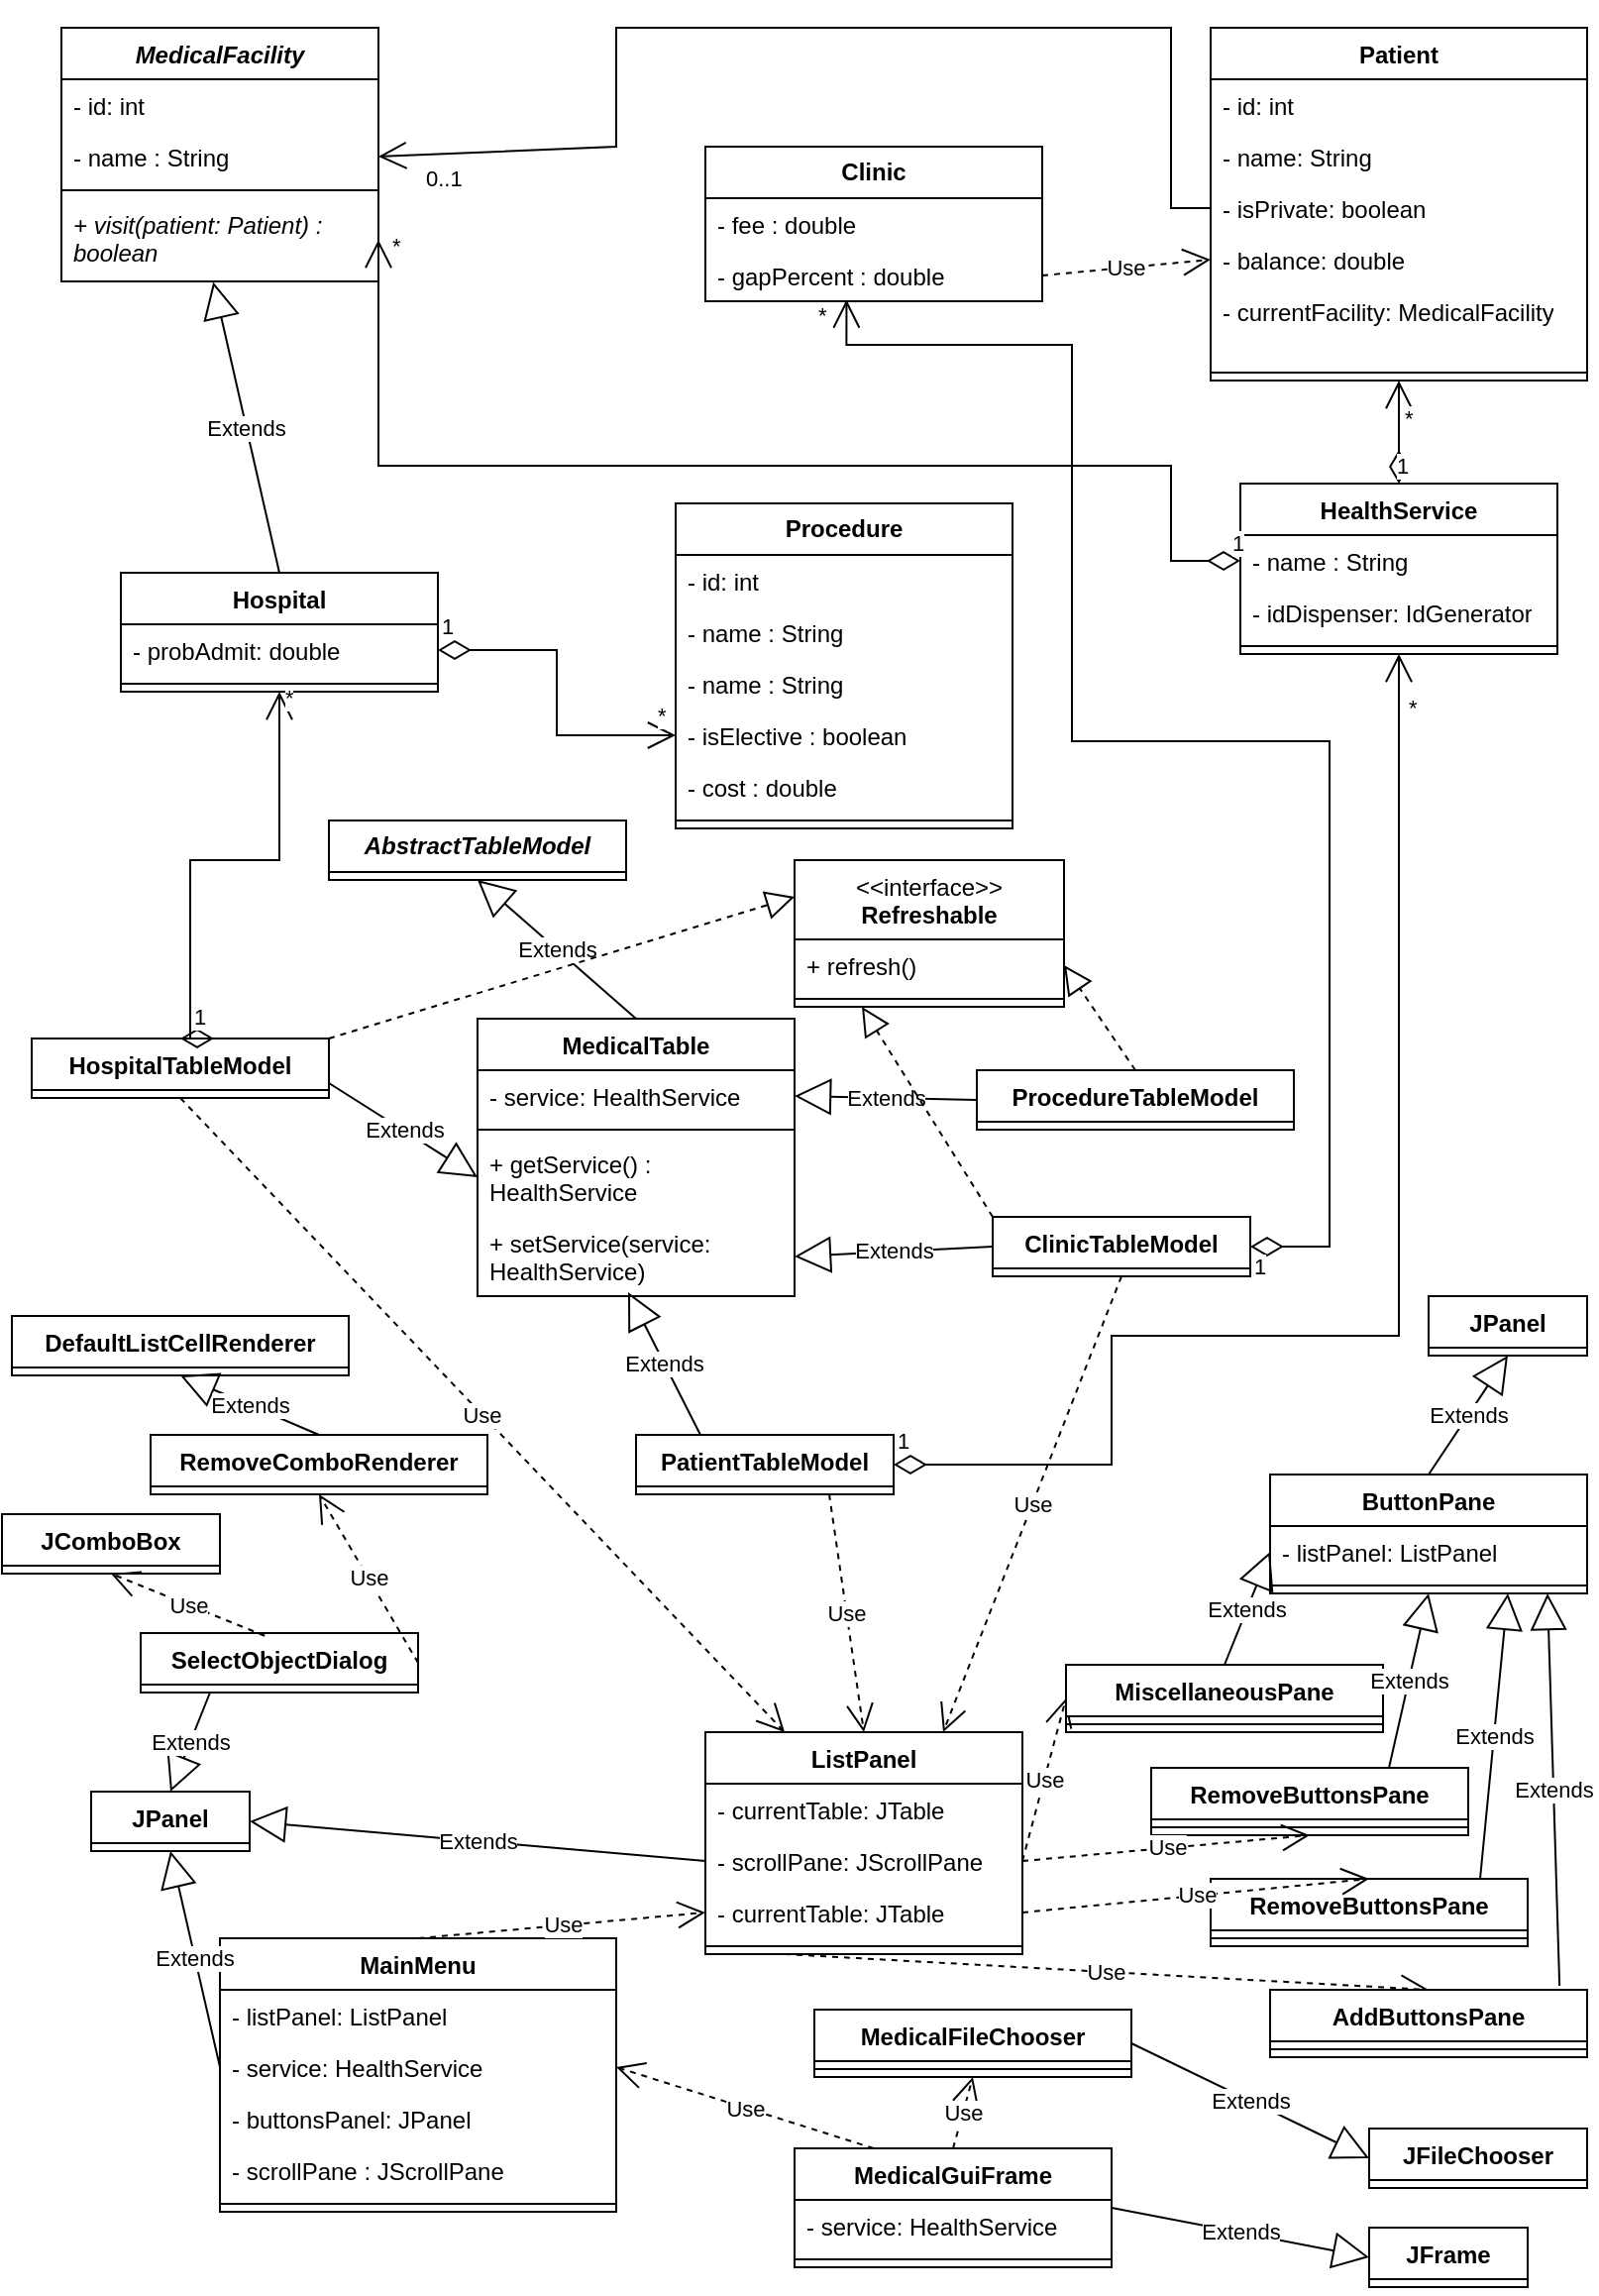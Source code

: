<mxfile version="24.7.17">
  <diagram id="C5RBs43oDa-KdzZeNtuy" name="Page-1">
    <mxGraphModel dx="1194" dy="698" grid="1" gridSize="10" guides="1" tooltips="1" connect="1" arrows="1" fold="1" page="1" pageScale="1" pageWidth="827" pageHeight="1169" math="0" shadow="0">
      <root>
        <mxCell id="WIyWlLk6GJQsqaUBKTNV-0" />
        <mxCell id="WIyWlLk6GJQsqaUBKTNV-1" parent="WIyWlLk6GJQsqaUBKTNV-0" />
        <mxCell id="uJBvSCYll9lpUhuitbbK-11" value="&lt;i&gt;&lt;b&gt;AbstractTableModel&lt;/b&gt;&lt;/i&gt;" style="swimlane;fontStyle=0;childLayout=stackLayout;horizontal=1;startSize=26;fillColor=none;horizontalStack=0;resizeParent=1;resizeParentMax=0;resizeLast=0;collapsible=1;marginBottom=0;whiteSpace=wrap;html=1;" parent="WIyWlLk6GJQsqaUBKTNV-1" vertex="1" collapsed="1">
          <mxGeometry x="175" y="420" width="150" height="30" as="geometry">
            <mxRectangle x="300" y="590" width="140" height="47" as="alternateBounds" />
          </mxGeometry>
        </mxCell>
        <mxCell id="uJBvSCYll9lpUhuitbbK-17" value="Extends" style="endArrow=block;endSize=16;endFill=0;html=1;rounded=0;exitX=1;exitY=0.75;exitDx=0;exitDy=0;entryX=0;entryY=0.5;entryDx=0;entryDy=0;" parent="WIyWlLk6GJQsqaUBKTNV-1" source="uJBvSCYll9lpUhuitbbK-98" target="smxRwG_7MUH6XR9ZZ808-3" edge="1">
          <mxGeometry width="160" relative="1" as="geometry">
            <mxPoint x="350" y="780" as="sourcePoint" />
            <mxPoint x="400" y="850" as="targetPoint" />
          </mxGeometry>
        </mxCell>
        <mxCell id="uJBvSCYll9lpUhuitbbK-22" value="Hospital" style="swimlane;fontStyle=1;align=center;verticalAlign=top;childLayout=stackLayout;horizontal=1;startSize=26;horizontalStack=0;resizeParent=1;resizeParentMax=0;resizeLast=0;collapsible=1;marginBottom=0;whiteSpace=wrap;html=1;" parent="WIyWlLk6GJQsqaUBKTNV-1" vertex="1">
          <mxGeometry x="70" y="295" width="160" height="60" as="geometry" />
        </mxCell>
        <mxCell id="uJBvSCYll9lpUhuitbbK-23" value="- probAdmit: double" style="text;strokeColor=none;fillColor=none;align=left;verticalAlign=top;spacingLeft=4;spacingRight=4;overflow=hidden;rotatable=0;points=[[0,0.5],[1,0.5]];portConstraint=eastwest;whiteSpace=wrap;html=1;" parent="uJBvSCYll9lpUhuitbbK-22" vertex="1">
          <mxGeometry y="26" width="160" height="26" as="geometry" />
        </mxCell>
        <mxCell id="uJBvSCYll9lpUhuitbbK-24" value="" style="line;strokeWidth=1;fillColor=none;align=left;verticalAlign=middle;spacingTop=-1;spacingLeft=3;spacingRight=3;rotatable=0;labelPosition=right;points=[];portConstraint=eastwest;strokeColor=inherit;" parent="uJBvSCYll9lpUhuitbbK-22" vertex="1">
          <mxGeometry y="52" width="160" height="8" as="geometry" />
        </mxCell>
        <mxCell id="uJBvSCYll9lpUhuitbbK-26" value="&lt;i&gt;MedicalFacility&lt;/i&gt;" style="swimlane;fontStyle=1;align=center;verticalAlign=top;childLayout=stackLayout;horizontal=1;startSize=26;horizontalStack=0;resizeParent=1;resizeParentMax=0;resizeLast=0;collapsible=1;marginBottom=0;whiteSpace=wrap;html=1;" parent="WIyWlLk6GJQsqaUBKTNV-1" vertex="1">
          <mxGeometry x="40" y="20" width="160" height="128" as="geometry" />
        </mxCell>
        <mxCell id="uJBvSCYll9lpUhuitbbK-27" value="- id: int" style="text;strokeColor=none;fillColor=none;align=left;verticalAlign=top;spacingLeft=4;spacingRight=4;overflow=hidden;rotatable=0;points=[[0,0.5],[1,0.5]];portConstraint=eastwest;whiteSpace=wrap;html=1;" parent="uJBvSCYll9lpUhuitbbK-26" vertex="1">
          <mxGeometry y="26" width="160" height="26" as="geometry" />
        </mxCell>
        <mxCell id="uJBvSCYll9lpUhuitbbK-31" value="- name : String" style="text;strokeColor=none;fillColor=none;align=left;verticalAlign=top;spacingLeft=4;spacingRight=4;overflow=hidden;rotatable=0;points=[[0,0.5],[1,0.5]];portConstraint=eastwest;whiteSpace=wrap;html=1;" parent="uJBvSCYll9lpUhuitbbK-26" vertex="1">
          <mxGeometry y="52" width="160" height="26" as="geometry" />
        </mxCell>
        <mxCell id="uJBvSCYll9lpUhuitbbK-28" value="" style="line;strokeWidth=1;fillColor=none;align=left;verticalAlign=middle;spacingTop=-1;spacingLeft=3;spacingRight=3;rotatable=0;labelPosition=right;points=[];portConstraint=eastwest;strokeColor=inherit;" parent="uJBvSCYll9lpUhuitbbK-26" vertex="1">
          <mxGeometry y="78" width="160" height="8" as="geometry" />
        </mxCell>
        <mxCell id="uJBvSCYll9lpUhuitbbK-34" value="&lt;i&gt;+ visit(patient: Patient) :&amp;nbsp; boolean&lt;/i&gt;" style="text;strokeColor=none;fillColor=none;align=left;verticalAlign=top;spacingLeft=4;spacingRight=4;overflow=hidden;rotatable=0;points=[[0,0.5],[1,0.5]];portConstraint=eastwest;whiteSpace=wrap;html=1;" parent="uJBvSCYll9lpUhuitbbK-26" vertex="1">
          <mxGeometry y="86" width="160" height="42" as="geometry" />
        </mxCell>
        <mxCell id="uJBvSCYll9lpUhuitbbK-30" value="Extends" style="endArrow=block;endSize=16;endFill=0;html=1;rounded=0;exitX=0.5;exitY=0;exitDx=0;exitDy=0;entryX=0.479;entryY=1.007;entryDx=0;entryDy=0;entryPerimeter=0;" parent="WIyWlLk6GJQsqaUBKTNV-1" source="uJBvSCYll9lpUhuitbbK-22" target="uJBvSCYll9lpUhuitbbK-34" edge="1">
          <mxGeometry width="160" relative="1" as="geometry">
            <mxPoint x="520" y="300" as="sourcePoint" />
            <mxPoint x="720" y="340" as="targetPoint" />
          </mxGeometry>
        </mxCell>
        <mxCell id="uJBvSCYll9lpUhuitbbK-48" value="&lt;b&gt;Procedure&lt;/b&gt;" style="swimlane;fontStyle=0;childLayout=stackLayout;horizontal=1;startSize=26;fillColor=none;horizontalStack=0;resizeParent=1;resizeParentMax=0;resizeLast=0;collapsible=1;marginBottom=0;whiteSpace=wrap;html=1;" parent="WIyWlLk6GJQsqaUBKTNV-1" vertex="1">
          <mxGeometry x="350" y="260" width="170" height="164" as="geometry" />
        </mxCell>
        <mxCell id="uJBvSCYll9lpUhuitbbK-49" value="- id: int" style="text;strokeColor=none;fillColor=none;align=left;verticalAlign=top;spacingLeft=4;spacingRight=4;overflow=hidden;rotatable=0;points=[[0,0.5],[1,0.5]];portConstraint=eastwest;whiteSpace=wrap;html=1;" parent="uJBvSCYll9lpUhuitbbK-48" vertex="1">
          <mxGeometry y="26" width="170" height="26" as="geometry" />
        </mxCell>
        <mxCell id="uJBvSCYll9lpUhuitbbK-52" value="- name : String" style="text;strokeColor=none;fillColor=none;align=left;verticalAlign=top;spacingLeft=4;spacingRight=4;overflow=hidden;rotatable=0;points=[[0,0.5],[1,0.5]];portConstraint=eastwest;whiteSpace=wrap;html=1;" parent="uJBvSCYll9lpUhuitbbK-48" vertex="1">
          <mxGeometry y="52" width="170" height="26" as="geometry" />
        </mxCell>
        <mxCell id="uJBvSCYll9lpUhuitbbK-53" value="- name : String" style="text;strokeColor=none;fillColor=none;align=left;verticalAlign=top;spacingLeft=4;spacingRight=4;overflow=hidden;rotatable=0;points=[[0,0.5],[1,0.5]];portConstraint=eastwest;whiteSpace=wrap;html=1;" parent="uJBvSCYll9lpUhuitbbK-48" vertex="1">
          <mxGeometry y="78" width="170" height="26" as="geometry" />
        </mxCell>
        <mxCell id="uJBvSCYll9lpUhuitbbK-54" value="- isElective : boolean" style="text;strokeColor=none;fillColor=none;align=left;verticalAlign=top;spacingLeft=4;spacingRight=4;overflow=hidden;rotatable=0;points=[[0,0.5],[1,0.5]];portConstraint=eastwest;whiteSpace=wrap;html=1;" parent="uJBvSCYll9lpUhuitbbK-48" vertex="1">
          <mxGeometry y="104" width="170" height="26" as="geometry" />
        </mxCell>
        <mxCell id="uJBvSCYll9lpUhuitbbK-55" value="- cost : double" style="text;strokeColor=none;fillColor=none;align=left;verticalAlign=top;spacingLeft=4;spacingRight=4;overflow=hidden;rotatable=0;points=[[0,0.5],[1,0.5]];portConstraint=eastwest;whiteSpace=wrap;html=1;" parent="uJBvSCYll9lpUhuitbbK-48" vertex="1">
          <mxGeometry y="130" width="170" height="26" as="geometry" />
        </mxCell>
        <mxCell id="uJBvSCYll9lpUhuitbbK-102" value="" style="line;strokeWidth=1;fillColor=none;align=left;verticalAlign=middle;spacingTop=-1;spacingLeft=3;spacingRight=3;rotatable=0;labelPosition=right;points=[];portConstraint=eastwest;strokeColor=inherit;" parent="uJBvSCYll9lpUhuitbbK-48" vertex="1">
          <mxGeometry y="156" width="170" height="8" as="geometry" />
        </mxCell>
        <mxCell id="uJBvSCYll9lpUhuitbbK-63" value="1" style="endArrow=open;html=1;endSize=12;startArrow=diamondThin;startSize=14;startFill=0;edgeStyle=orthogonalEdgeStyle;align=left;verticalAlign=bottom;rounded=0;entryX=0;entryY=0.5;entryDx=0;entryDy=0;exitX=1;exitY=0.5;exitDx=0;exitDy=0;" parent="WIyWlLk6GJQsqaUBKTNV-1" source="uJBvSCYll9lpUhuitbbK-23" target="uJBvSCYll9lpUhuitbbK-54" edge="1">
          <mxGeometry x="-1" y="3" relative="1" as="geometry">
            <mxPoint x="229.84" y="437.712" as="sourcePoint" />
            <mxPoint x="360" y="627" as="targetPoint" />
          </mxGeometry>
        </mxCell>
        <mxCell id="uJBvSCYll9lpUhuitbbK-70" value="*" style="edgeLabel;html=1;align=left;verticalAlign=bottom;resizable=0;points=[];" parent="uJBvSCYll9lpUhuitbbK-63" vertex="1" connectable="0">
          <mxGeometry x="0.858" y="2" relative="1" as="geometry">
            <mxPoint as="offset" />
          </mxGeometry>
        </mxCell>
        <mxCell id="uJBvSCYll9lpUhuitbbK-71" value="&lt;b&gt;Clinic&lt;/b&gt;" style="swimlane;fontStyle=0;childLayout=stackLayout;horizontal=1;startSize=26;fillColor=none;horizontalStack=0;resizeParent=1;resizeParentMax=0;resizeLast=0;collapsible=1;marginBottom=0;whiteSpace=wrap;html=1;" parent="WIyWlLk6GJQsqaUBKTNV-1" vertex="1">
          <mxGeometry x="365" y="80" width="170" height="78" as="geometry" />
        </mxCell>
        <mxCell id="uJBvSCYll9lpUhuitbbK-72" value="- fee : double" style="text;strokeColor=none;fillColor=none;align=left;verticalAlign=top;spacingLeft=4;spacingRight=4;overflow=hidden;rotatable=0;points=[[0,0.5],[1,0.5]];portConstraint=eastwest;whiteSpace=wrap;html=1;" parent="uJBvSCYll9lpUhuitbbK-71" vertex="1">
          <mxGeometry y="26" width="170" height="26" as="geometry" />
        </mxCell>
        <mxCell id="uJBvSCYll9lpUhuitbbK-76" value="- gapPercent : double" style="text;strokeColor=none;fillColor=none;align=left;verticalAlign=top;spacingLeft=4;spacingRight=4;overflow=hidden;rotatable=0;points=[[0,0.5],[1,0.5]];portConstraint=eastwest;whiteSpace=wrap;html=1;" parent="uJBvSCYll9lpUhuitbbK-71" vertex="1">
          <mxGeometry y="52" width="170" height="26" as="geometry" />
        </mxCell>
        <mxCell id="uJBvSCYll9lpUhuitbbK-98" value="HospitalTableModel" style="swimlane;fontStyle=1;align=center;verticalAlign=top;childLayout=stackLayout;horizontal=1;startSize=26;horizontalStack=0;resizeParent=1;resizeParentMax=0;resizeLast=0;collapsible=1;marginBottom=0;whiteSpace=wrap;html=1;" parent="WIyWlLk6GJQsqaUBKTNV-1" vertex="1" collapsed="1">
          <mxGeometry x="25" y="530" width="150" height="30" as="geometry">
            <mxRectangle x="25" y="530" width="160" height="34" as="alternateBounds" />
          </mxGeometry>
        </mxCell>
        <mxCell id="uJBvSCYll9lpUhuitbbK-100" value="" style="line;strokeWidth=1;fillColor=none;align=left;verticalAlign=middle;spacingTop=-1;spacingLeft=3;spacingRight=3;rotatable=0;labelPosition=right;points=[];portConstraint=eastwest;strokeColor=inherit;" parent="uJBvSCYll9lpUhuitbbK-98" vertex="1">
          <mxGeometry y="26" width="160" height="8" as="geometry" />
        </mxCell>
        <mxCell id="uJBvSCYll9lpUhuitbbK-105" value="1" style="endArrow=open;html=1;endSize=12;startArrow=diamondThin;startSize=14;startFill=0;edgeStyle=orthogonalEdgeStyle;align=left;verticalAlign=bottom;rounded=0;entryX=0.5;entryY=1;entryDx=0;entryDy=0;exitX=0.5;exitY=0;exitDx=0;exitDy=0;" parent="WIyWlLk6GJQsqaUBKTNV-1" source="uJBvSCYll9lpUhuitbbK-98" target="uJBvSCYll9lpUhuitbbK-22" edge="1">
          <mxGeometry x="-0.933" relative="1" as="geometry">
            <mxPoint x="120" y="510" as="sourcePoint" />
            <mxPoint x="141.52" y="536.66" as="targetPoint" />
            <mxPoint as="offset" />
            <Array as="points">
              <mxPoint x="105" y="440" />
              <mxPoint x="150" y="440" />
            </Array>
          </mxGeometry>
        </mxCell>
        <mxCell id="uJBvSCYll9lpUhuitbbK-106" value="*" style="edgeLabel;html=1;align=left;verticalAlign=bottom;resizable=0;points=[];" parent="uJBvSCYll9lpUhuitbbK-105" vertex="1" connectable="0">
          <mxGeometry x="0.904" y="-1" relative="1" as="geometry">
            <mxPoint as="offset" />
          </mxGeometry>
        </mxCell>
        <mxCell id="uJBvSCYll9lpUhuitbbK-109" value="HealthService" style="swimlane;fontStyle=1;align=center;verticalAlign=top;childLayout=stackLayout;horizontal=1;startSize=26;horizontalStack=0;resizeParent=1;resizeParentMax=0;resizeLast=0;collapsible=1;marginBottom=0;whiteSpace=wrap;html=1;" parent="WIyWlLk6GJQsqaUBKTNV-1" vertex="1">
          <mxGeometry x="635" y="250" width="160" height="86" as="geometry" />
        </mxCell>
        <mxCell id="uJBvSCYll9lpUhuitbbK-110" value="- name : String" style="text;strokeColor=none;fillColor=none;align=left;verticalAlign=top;spacingLeft=4;spacingRight=4;overflow=hidden;rotatable=0;points=[[0,0.5],[1,0.5]];portConstraint=eastwest;whiteSpace=wrap;html=1;" parent="uJBvSCYll9lpUhuitbbK-109" vertex="1">
          <mxGeometry y="26" width="160" height="26" as="geometry" />
        </mxCell>
        <mxCell id="uJBvSCYll9lpUhuitbbK-113" value="- idDispenser: IdGenerator" style="text;strokeColor=none;fillColor=none;align=left;verticalAlign=top;spacingLeft=4;spacingRight=4;overflow=hidden;rotatable=0;points=[[0,0.5],[1,0.5]];portConstraint=eastwest;whiteSpace=wrap;html=1;" parent="uJBvSCYll9lpUhuitbbK-109" vertex="1">
          <mxGeometry y="52" width="160" height="26" as="geometry" />
        </mxCell>
        <mxCell id="uJBvSCYll9lpUhuitbbK-111" value="" style="line;strokeWidth=1;fillColor=none;align=left;verticalAlign=middle;spacingTop=-1;spacingLeft=3;spacingRight=3;rotatable=0;labelPosition=right;points=[];portConstraint=eastwest;strokeColor=inherit;" parent="uJBvSCYll9lpUhuitbbK-109" vertex="1">
          <mxGeometry y="78" width="160" height="8" as="geometry" />
        </mxCell>
        <mxCell id="uJBvSCYll9lpUhuitbbK-116" value="1" style="endArrow=open;html=1;endSize=12;startArrow=diamondThin;startSize=14;startFill=0;edgeStyle=orthogonalEdgeStyle;align=left;verticalAlign=bottom;rounded=0;exitX=0;exitY=0.5;exitDx=0;exitDy=0;entryX=1;entryY=0.5;entryDx=0;entryDy=0;" parent="WIyWlLk6GJQsqaUBKTNV-1" source="uJBvSCYll9lpUhuitbbK-110" target="uJBvSCYll9lpUhuitbbK-34" edge="1">
          <mxGeometry x="-0.978" relative="1" as="geometry">
            <mxPoint x="520" y="790" as="sourcePoint" />
            <mxPoint x="260" y="320" as="targetPoint" />
            <Array as="points">
              <mxPoint x="600" y="289" />
              <mxPoint x="600" y="241" />
            </Array>
            <mxPoint as="offset" />
          </mxGeometry>
        </mxCell>
        <mxCell id="uJBvSCYll9lpUhuitbbK-117" value="*" style="edgeLabel;html=1;align=left;verticalAlign=bottom;resizable=0;points=[];" parent="uJBvSCYll9lpUhuitbbK-116" vertex="1" connectable="0">
          <mxGeometry x="0.963" y="-4" relative="1" as="geometry">
            <mxPoint x="1" as="offset" />
          </mxGeometry>
        </mxCell>
        <mxCell id="uJBvSCYll9lpUhuitbbK-118" value="Patient" style="swimlane;fontStyle=1;align=center;verticalAlign=top;childLayout=stackLayout;horizontal=1;startSize=26;horizontalStack=0;resizeParent=1;resizeParentMax=0;resizeLast=0;collapsible=1;marginBottom=0;whiteSpace=wrap;html=1;" parent="WIyWlLk6GJQsqaUBKTNV-1" vertex="1">
          <mxGeometry x="620" y="20" width="190" height="178" as="geometry" />
        </mxCell>
        <mxCell id="uJBvSCYll9lpUhuitbbK-119" value="- id: int" style="text;strokeColor=none;fillColor=none;align=left;verticalAlign=top;spacingLeft=4;spacingRight=4;overflow=hidden;rotatable=0;points=[[0,0.5],[1,0.5]];portConstraint=eastwest;whiteSpace=wrap;html=1;" parent="uJBvSCYll9lpUhuitbbK-118" vertex="1">
          <mxGeometry y="26" width="190" height="26" as="geometry" />
        </mxCell>
        <mxCell id="uJBvSCYll9lpUhuitbbK-122" value="- name: String" style="text;strokeColor=none;fillColor=none;align=left;verticalAlign=top;spacingLeft=4;spacingRight=4;overflow=hidden;rotatable=0;points=[[0,0.5],[1,0.5]];portConstraint=eastwest;whiteSpace=wrap;html=1;" parent="uJBvSCYll9lpUhuitbbK-118" vertex="1">
          <mxGeometry y="52" width="190" height="26" as="geometry" />
        </mxCell>
        <mxCell id="uJBvSCYll9lpUhuitbbK-124" value="- isPrivate: boolean" style="text;strokeColor=none;fillColor=none;align=left;verticalAlign=top;spacingLeft=4;spacingRight=4;overflow=hidden;rotatable=0;points=[[0,0.5],[1,0.5]];portConstraint=eastwest;whiteSpace=wrap;html=1;" parent="uJBvSCYll9lpUhuitbbK-118" vertex="1">
          <mxGeometry y="78" width="190" height="26" as="geometry" />
        </mxCell>
        <mxCell id="uJBvSCYll9lpUhuitbbK-123" value="- balance: double" style="text;strokeColor=none;fillColor=none;align=left;verticalAlign=top;spacingLeft=4;spacingRight=4;overflow=hidden;rotatable=0;points=[[0,0.5],[1,0.5]];portConstraint=eastwest;whiteSpace=wrap;html=1;" parent="uJBvSCYll9lpUhuitbbK-118" vertex="1">
          <mxGeometry y="104" width="190" height="26" as="geometry" />
        </mxCell>
        <mxCell id="uJBvSCYll9lpUhuitbbK-125" value="- currentFacility: MedicalFacility" style="text;strokeColor=none;fillColor=none;align=left;verticalAlign=top;spacingLeft=4;spacingRight=4;overflow=hidden;rotatable=0;points=[[0,0.5],[1,0.5]];portConstraint=eastwest;whiteSpace=wrap;html=1;" parent="uJBvSCYll9lpUhuitbbK-118" vertex="1">
          <mxGeometry y="130" width="190" height="40" as="geometry" />
        </mxCell>
        <mxCell id="uJBvSCYll9lpUhuitbbK-120" value="" style="line;strokeWidth=1;fillColor=none;align=left;verticalAlign=middle;spacingTop=-1;spacingLeft=3;spacingRight=3;rotatable=0;labelPosition=right;points=[];portConstraint=eastwest;strokeColor=inherit;" parent="uJBvSCYll9lpUhuitbbK-118" vertex="1">
          <mxGeometry y="170" width="190" height="8" as="geometry" />
        </mxCell>
        <mxCell id="uJBvSCYll9lpUhuitbbK-126" value="" style="endArrow=open;endFill=1;endSize=12;html=1;rounded=0;entryX=1;entryY=0.5;entryDx=0;entryDy=0;exitX=0;exitY=0.5;exitDx=0;exitDy=0;" parent="WIyWlLk6GJQsqaUBKTNV-1" source="uJBvSCYll9lpUhuitbbK-124" target="uJBvSCYll9lpUhuitbbK-31" edge="1">
          <mxGeometry width="160" relative="1" as="geometry">
            <mxPoint x="380" y="340" as="sourcePoint" />
            <mxPoint x="540" y="340" as="targetPoint" />
            <Array as="points">
              <mxPoint x="600" y="111" />
              <mxPoint x="600" y="20" />
              <mxPoint x="320" y="20" />
              <mxPoint x="320" y="80" />
            </Array>
          </mxGeometry>
        </mxCell>
        <mxCell id="uJBvSCYll9lpUhuitbbK-128" value="0..1" style="edgeLabel;html=1;align=left;verticalAlign=top;resizable=0;points=[];" parent="uJBvSCYll9lpUhuitbbK-126" vertex="1" connectable="0">
          <mxGeometry x="0.925" y="-1" relative="1" as="geometry">
            <mxPoint as="offset" />
          </mxGeometry>
        </mxCell>
        <mxCell id="uJBvSCYll9lpUhuitbbK-141" value="ClinicTableModel" style="swimlane;fontStyle=1;align=center;verticalAlign=top;childLayout=stackLayout;horizontal=1;startSize=26;horizontalStack=0;resizeParent=1;resizeParentMax=0;resizeLast=0;collapsible=1;marginBottom=0;whiteSpace=wrap;html=1;" parent="WIyWlLk6GJQsqaUBKTNV-1" vertex="1" collapsed="1">
          <mxGeometry x="510" y="620" width="130" height="30" as="geometry">
            <mxRectangle x="490" y="960" width="160" height="86" as="alternateBounds" />
          </mxGeometry>
        </mxCell>
        <mxCell id="uJBvSCYll9lpUhuitbbK-142" value="+ field: type" style="text;strokeColor=none;fillColor=none;align=left;verticalAlign=top;spacingLeft=4;spacingRight=4;overflow=hidden;rotatable=0;points=[[0,0.5],[1,0.5]];portConstraint=eastwest;whiteSpace=wrap;html=1;" parent="uJBvSCYll9lpUhuitbbK-141" vertex="1">
          <mxGeometry y="26" width="160" height="26" as="geometry" />
        </mxCell>
        <mxCell id="uJBvSCYll9lpUhuitbbK-143" value="" style="line;strokeWidth=1;fillColor=none;align=left;verticalAlign=middle;spacingTop=-1;spacingLeft=3;spacingRight=3;rotatable=0;labelPosition=right;points=[];portConstraint=eastwest;strokeColor=inherit;" parent="uJBvSCYll9lpUhuitbbK-141" vertex="1">
          <mxGeometry y="52" width="160" height="8" as="geometry" />
        </mxCell>
        <mxCell id="uJBvSCYll9lpUhuitbbK-144" value="+ method(type): type" style="text;strokeColor=none;fillColor=none;align=left;verticalAlign=top;spacingLeft=4;spacingRight=4;overflow=hidden;rotatable=0;points=[[0,0.5],[1,0.5]];portConstraint=eastwest;whiteSpace=wrap;html=1;" parent="uJBvSCYll9lpUhuitbbK-141" vertex="1">
          <mxGeometry y="60" width="160" height="26" as="geometry" />
        </mxCell>
        <mxCell id="uJBvSCYll9lpUhuitbbK-155" value="Extends" style="endArrow=block;endSize=16;endFill=0;html=1;rounded=0;exitX=0;exitY=0.5;exitDx=0;exitDy=0;entryX=1;entryY=0.5;entryDx=0;entryDy=0;" parent="WIyWlLk6GJQsqaUBKTNV-1" source="uJBvSCYll9lpUhuitbbK-141" target="smxRwG_7MUH6XR9ZZ808-4" edge="1">
          <mxGeometry x="-0.001" width="160" relative="1" as="geometry">
            <mxPoint x="500" y="1000" as="sourcePoint" />
            <mxPoint x="420" y="860" as="targetPoint" />
            <mxPoint as="offset" />
          </mxGeometry>
        </mxCell>
        <mxCell id="uJBvSCYll9lpUhuitbbK-156" value="PatientTableModel" style="swimlane;fontStyle=1;align=center;verticalAlign=top;childLayout=stackLayout;horizontal=1;startSize=26;horizontalStack=0;resizeParent=1;resizeParentMax=0;resizeLast=0;collapsible=1;marginBottom=0;whiteSpace=wrap;html=1;" parent="WIyWlLk6GJQsqaUBKTNV-1" vertex="1" collapsed="1">
          <mxGeometry x="330" y="730" width="130" height="30" as="geometry">
            <mxRectangle x="490" y="960" width="160" height="86" as="alternateBounds" />
          </mxGeometry>
        </mxCell>
        <mxCell id="uJBvSCYll9lpUhuitbbK-157" value="+ field: type" style="text;strokeColor=none;fillColor=none;align=left;verticalAlign=top;spacingLeft=4;spacingRight=4;overflow=hidden;rotatable=0;points=[[0,0.5],[1,0.5]];portConstraint=eastwest;whiteSpace=wrap;html=1;" parent="uJBvSCYll9lpUhuitbbK-156" vertex="1">
          <mxGeometry y="26" width="160" height="26" as="geometry" />
        </mxCell>
        <mxCell id="uJBvSCYll9lpUhuitbbK-158" value="" style="line;strokeWidth=1;fillColor=none;align=left;verticalAlign=middle;spacingTop=-1;spacingLeft=3;spacingRight=3;rotatable=0;labelPosition=right;points=[];portConstraint=eastwest;strokeColor=inherit;" parent="uJBvSCYll9lpUhuitbbK-156" vertex="1">
          <mxGeometry y="52" width="160" height="8" as="geometry" />
        </mxCell>
        <mxCell id="uJBvSCYll9lpUhuitbbK-159" value="+ method(type): type" style="text;strokeColor=none;fillColor=none;align=left;verticalAlign=top;spacingLeft=4;spacingRight=4;overflow=hidden;rotatable=0;points=[[0,0.5],[1,0.5]];portConstraint=eastwest;whiteSpace=wrap;html=1;" parent="uJBvSCYll9lpUhuitbbK-156" vertex="1">
          <mxGeometry y="60" width="160" height="26" as="geometry" />
        </mxCell>
        <mxCell id="uJBvSCYll9lpUhuitbbK-160" value="Extends" style="endArrow=block;endSize=16;endFill=0;html=1;rounded=0;exitX=0.25;exitY=0;exitDx=0;exitDy=0;entryX=0.475;entryY=0.95;entryDx=0;entryDy=0;entryPerimeter=0;" parent="WIyWlLk6GJQsqaUBKTNV-1" source="uJBvSCYll9lpUhuitbbK-156" target="smxRwG_7MUH6XR9ZZ808-4" edge="1">
          <mxGeometry width="160" relative="1" as="geometry">
            <mxPoint x="592" y="880" as="sourcePoint" />
            <mxPoint x="480" y="860" as="targetPoint" />
          </mxGeometry>
        </mxCell>
        <mxCell id="uJBvSCYll9lpUhuitbbK-163" value="1" style="endArrow=open;html=1;endSize=12;startArrow=diamondThin;startSize=14;startFill=0;edgeStyle=orthogonalEdgeStyle;align=left;verticalAlign=bottom;rounded=0;exitX=1;exitY=0.5;exitDx=0;exitDy=0;entryX=0.5;entryY=1;entryDx=0;entryDy=0;" parent="WIyWlLk6GJQsqaUBKTNV-1" source="uJBvSCYll9lpUhuitbbK-156" target="uJBvSCYll9lpUhuitbbK-109" edge="1">
          <mxGeometry x="-1" y="3" relative="1" as="geometry">
            <mxPoint x="690" y="840" as="sourcePoint" />
            <mxPoint x="690" y="440" as="targetPoint" />
            <Array as="points">
              <mxPoint x="570" y="745" />
              <mxPoint x="570" y="680" />
              <mxPoint x="715" y="680" />
            </Array>
          </mxGeometry>
        </mxCell>
        <mxCell id="uJBvSCYll9lpUhuitbbK-164" value="*" style="edgeLabel;html=1;align=left;verticalAlign=top;resizable=0;points=[];" parent="uJBvSCYll9lpUhuitbbK-163" vertex="1" connectable="0">
          <mxGeometry x="0.958" y="-3" relative="1" as="geometry">
            <mxPoint as="offset" />
          </mxGeometry>
        </mxCell>
        <mxCell id="uJBvSCYll9lpUhuitbbK-166" value="1" style="endArrow=open;html=1;endSize=12;startArrow=diamondThin;startSize=14;startFill=0;edgeStyle=orthogonalEdgeStyle;align=left;verticalAlign=top;rounded=0;exitX=1;exitY=0.5;exitDx=0;exitDy=0;entryX=0.419;entryY=0.971;entryDx=0;entryDy=0;entryPerimeter=0;" parent="WIyWlLk6GJQsqaUBKTNV-1" source="uJBvSCYll9lpUhuitbbK-141" target="uJBvSCYll9lpUhuitbbK-76" edge="1">
          <mxGeometry x="-1" y="3" relative="1" as="geometry">
            <mxPoint x="600" y="1020" as="sourcePoint" />
            <mxPoint x="548" y="220" as="targetPoint" />
            <Array as="points">
              <mxPoint x="680" y="635" />
              <mxPoint x="680" y="380" />
              <mxPoint x="550" y="380" />
              <mxPoint x="550" y="180" />
              <mxPoint x="436" y="180" />
            </Array>
            <mxPoint as="offset" />
          </mxGeometry>
        </mxCell>
        <mxCell id="uJBvSCYll9lpUhuitbbK-167" value="*" style="edgeLabel;html=1;align=left;verticalAlign=top;resizable=0;points=[];" parent="uJBvSCYll9lpUhuitbbK-166" vertex="1" connectable="0">
          <mxGeometry x="0.976" y="-1" relative="1" as="geometry">
            <mxPoint x="-17" y="-14" as="offset" />
          </mxGeometry>
        </mxCell>
        <mxCell id="uJBvSCYll9lpUhuitbbK-172" value="MainMenu" style="swimlane;fontStyle=1;align=center;verticalAlign=top;childLayout=stackLayout;horizontal=1;startSize=26;horizontalStack=0;resizeParent=1;resizeParentMax=0;resizeLast=0;collapsible=1;marginBottom=0;whiteSpace=wrap;html=1;" parent="WIyWlLk6GJQsqaUBKTNV-1" vertex="1">
          <mxGeometry x="120" y="984" width="200" height="138" as="geometry" />
        </mxCell>
        <mxCell id="uJBvSCYll9lpUhuitbbK-173" value="&lt;div&gt;- listPanel: ListPanel&lt;/div&gt;" style="text;strokeColor=none;fillColor=none;align=left;verticalAlign=top;spacingLeft=4;spacingRight=4;overflow=hidden;rotatable=0;points=[[0,0.5],[1,0.5]];portConstraint=eastwest;whiteSpace=wrap;html=1;" parent="uJBvSCYll9lpUhuitbbK-172" vertex="1">
          <mxGeometry y="26" width="200" height="26" as="geometry" />
        </mxCell>
        <mxCell id="smxRwG_7MUH6XR9ZZ808-9" value="- service: HealthService" style="text;strokeColor=none;fillColor=none;align=left;verticalAlign=top;spacingLeft=4;spacingRight=4;overflow=hidden;rotatable=0;points=[[0,0.5],[1,0.5]];portConstraint=eastwest;whiteSpace=wrap;html=1;" parent="uJBvSCYll9lpUhuitbbK-172" vertex="1">
          <mxGeometry y="52" width="200" height="26" as="geometry" />
        </mxCell>
        <mxCell id="smxRwG_7MUH6XR9ZZ808-10" value="- buttonsPanel: JPanel" style="text;strokeColor=none;fillColor=none;align=left;verticalAlign=top;spacingLeft=4;spacingRight=4;overflow=hidden;rotatable=0;points=[[0,0.5],[1,0.5]];portConstraint=eastwest;whiteSpace=wrap;html=1;" parent="uJBvSCYll9lpUhuitbbK-172" vertex="1">
          <mxGeometry y="78" width="200" height="26" as="geometry" />
        </mxCell>
        <mxCell id="IG4wfABxVN-roW8auL99-11" value="- scrollPane : JScrollPane" style="text;strokeColor=none;fillColor=none;align=left;verticalAlign=top;spacingLeft=4;spacingRight=4;overflow=hidden;rotatable=0;points=[[0,0.5],[1,0.5]];portConstraint=eastwest;whiteSpace=wrap;html=1;" parent="uJBvSCYll9lpUhuitbbK-172" vertex="1">
          <mxGeometry y="104" width="200" height="26" as="geometry" />
        </mxCell>
        <mxCell id="uJBvSCYll9lpUhuitbbK-174" value="" style="line;strokeWidth=1;fillColor=none;align=left;verticalAlign=middle;spacingTop=-1;spacingLeft=3;spacingRight=3;rotatable=0;labelPosition=right;points=[];portConstraint=eastwest;strokeColor=inherit;" parent="uJBvSCYll9lpUhuitbbK-172" vertex="1">
          <mxGeometry y="130" width="200" height="8" as="geometry" />
        </mxCell>
        <mxCell id="uJBvSCYll9lpUhuitbbK-207" value="1" style="endArrow=open;html=1;endSize=12;startArrow=diamondThin;startSize=14;startFill=0;edgeStyle=orthogonalEdgeStyle;align=left;verticalAlign=bottom;rounded=0;exitX=0.5;exitY=0;exitDx=0;exitDy=0;entryX=0.5;entryY=1;entryDx=0;entryDy=0;" parent="WIyWlLk6GJQsqaUBKTNV-1" source="uJBvSCYll9lpUhuitbbK-109" target="uJBvSCYll9lpUhuitbbK-118" edge="1">
          <mxGeometry x="-1" y="3" relative="1" as="geometry">
            <mxPoint x="660" y="530" as="sourcePoint" />
            <mxPoint x="713.86" y="500.76" as="targetPoint" />
          </mxGeometry>
        </mxCell>
        <mxCell id="uJBvSCYll9lpUhuitbbK-208" value="*" style="edgeLabel;html=1;align=left;verticalAlign=top;resizable=0;points=[];" parent="uJBvSCYll9lpUhuitbbK-207" vertex="1" connectable="0">
          <mxGeometry x="0.775" y="-1" relative="1" as="geometry">
            <mxPoint as="offset" />
          </mxGeometry>
        </mxCell>
        <mxCell id="uJBvSCYll9lpUhuitbbK-226" value="JFrame" style="swimlane;fontStyle=1;align=center;verticalAlign=top;childLayout=stackLayout;horizontal=1;startSize=26;horizontalStack=0;resizeParent=1;resizeParentMax=0;resizeLast=0;collapsible=1;marginBottom=0;whiteSpace=wrap;html=1;" parent="WIyWlLk6GJQsqaUBKTNV-1" vertex="1" collapsed="1">
          <mxGeometry x="700" y="1130" width="80" height="30" as="geometry">
            <mxRectangle x="470" y="1816" width="160" height="86" as="alternateBounds" />
          </mxGeometry>
        </mxCell>
        <mxCell id="uJBvSCYll9lpUhuitbbK-227" value="+ field: type" style="text;strokeColor=none;fillColor=none;align=left;verticalAlign=top;spacingLeft=4;spacingRight=4;overflow=hidden;rotatable=0;points=[[0,0.5],[1,0.5]];portConstraint=eastwest;whiteSpace=wrap;html=1;" parent="uJBvSCYll9lpUhuitbbK-226" vertex="1">
          <mxGeometry y="26" width="160" height="26" as="geometry" />
        </mxCell>
        <mxCell id="uJBvSCYll9lpUhuitbbK-228" value="" style="line;strokeWidth=1;fillColor=none;align=left;verticalAlign=middle;spacingTop=-1;spacingLeft=3;spacingRight=3;rotatable=0;labelPosition=right;points=[];portConstraint=eastwest;strokeColor=inherit;" parent="uJBvSCYll9lpUhuitbbK-226" vertex="1">
          <mxGeometry y="52" width="160" height="8" as="geometry" />
        </mxCell>
        <mxCell id="uJBvSCYll9lpUhuitbbK-229" value="+ method(type): type" style="text;strokeColor=none;fillColor=none;align=left;verticalAlign=top;spacingLeft=4;spacingRight=4;overflow=hidden;rotatable=0;points=[[0,0.5],[1,0.5]];portConstraint=eastwest;whiteSpace=wrap;html=1;" parent="uJBvSCYll9lpUhuitbbK-226" vertex="1">
          <mxGeometry y="60" width="160" height="26" as="geometry" />
        </mxCell>
        <mxCell id="uJBvSCYll9lpUhuitbbK-230" value="Extends" style="endArrow=block;endSize=16;endFill=0;html=1;rounded=0;entryX=0;entryY=0.5;entryDx=0;entryDy=0;exitX=1;exitY=0.5;exitDx=0;exitDy=0;" parent="WIyWlLk6GJQsqaUBKTNV-1" source="uJBvSCYll9lpUhuitbbK-231" target="uJBvSCYll9lpUhuitbbK-226" edge="1">
          <mxGeometry width="160" relative="1" as="geometry">
            <mxPoint x="430" y="1249" as="sourcePoint" />
            <mxPoint x="510" y="1326" as="targetPoint" />
          </mxGeometry>
        </mxCell>
        <mxCell id="uJBvSCYll9lpUhuitbbK-231" value="MedicalGuiFrame" style="swimlane;fontStyle=1;align=center;verticalAlign=top;childLayout=stackLayout;horizontal=1;startSize=26;horizontalStack=0;resizeParent=1;resizeParentMax=0;resizeLast=0;collapsible=1;marginBottom=0;whiteSpace=wrap;html=1;" parent="WIyWlLk6GJQsqaUBKTNV-1" vertex="1">
          <mxGeometry x="410" y="1090" width="160" height="60" as="geometry" />
        </mxCell>
        <mxCell id="uJBvSCYll9lpUhuitbbK-232" value="- service: HealthService" style="text;strokeColor=none;fillColor=none;align=left;verticalAlign=top;spacingLeft=4;spacingRight=4;overflow=hidden;rotatable=0;points=[[0,0.5],[1,0.5]];portConstraint=eastwest;whiteSpace=wrap;html=1;" parent="uJBvSCYll9lpUhuitbbK-231" vertex="1">
          <mxGeometry y="26" width="160" height="26" as="geometry" />
        </mxCell>
        <mxCell id="uJBvSCYll9lpUhuitbbK-233" value="" style="line;strokeWidth=1;fillColor=none;align=left;verticalAlign=middle;spacingTop=-1;spacingLeft=3;spacingRight=3;rotatable=0;labelPosition=right;points=[];portConstraint=eastwest;strokeColor=inherit;" parent="uJBvSCYll9lpUhuitbbK-231" vertex="1">
          <mxGeometry y="52" width="160" height="8" as="geometry" />
        </mxCell>
        <mxCell id="IG4wfABxVN-roW8auL99-0" value="MedicalFileChooser" style="swimlane;fontStyle=1;align=center;verticalAlign=top;childLayout=stackLayout;horizontal=1;startSize=26;horizontalStack=0;resizeParent=1;resizeParentMax=0;resizeLast=0;collapsible=1;marginBottom=0;whiteSpace=wrap;html=1;" parent="WIyWlLk6GJQsqaUBKTNV-1" vertex="1">
          <mxGeometry x="420" y="1020" width="160" height="34" as="geometry" />
        </mxCell>
        <mxCell id="IG4wfABxVN-roW8auL99-2" value="" style="line;strokeWidth=1;fillColor=none;align=left;verticalAlign=middle;spacingTop=-1;spacingLeft=3;spacingRight=3;rotatable=0;labelPosition=right;points=[];portConstraint=eastwest;strokeColor=inherit;" parent="IG4wfABxVN-roW8auL99-0" vertex="1">
          <mxGeometry y="26" width="160" height="8" as="geometry" />
        </mxCell>
        <mxCell id="IG4wfABxVN-roW8auL99-5" value="JFileChooser" style="swimlane;fontStyle=1;align=center;verticalAlign=top;childLayout=stackLayout;horizontal=1;startSize=26;horizontalStack=0;resizeParent=1;resizeParentMax=0;resizeLast=0;collapsible=1;marginBottom=0;whiteSpace=wrap;html=1;" parent="WIyWlLk6GJQsqaUBKTNV-1" vertex="1" collapsed="1">
          <mxGeometry x="700" y="1080" width="110" height="30" as="geometry">
            <mxRectangle x="520" y="1806" width="160" height="86" as="alternateBounds" />
          </mxGeometry>
        </mxCell>
        <mxCell id="IG4wfABxVN-roW8auL99-6" value="+ field: type" style="text;strokeColor=none;fillColor=none;align=left;verticalAlign=top;spacingLeft=4;spacingRight=4;overflow=hidden;rotatable=0;points=[[0,0.5],[1,0.5]];portConstraint=eastwest;whiteSpace=wrap;html=1;" parent="IG4wfABxVN-roW8auL99-5" vertex="1">
          <mxGeometry y="26" width="160" height="26" as="geometry" />
        </mxCell>
        <mxCell id="IG4wfABxVN-roW8auL99-7" value="" style="line;strokeWidth=1;fillColor=none;align=left;verticalAlign=middle;spacingTop=-1;spacingLeft=3;spacingRight=3;rotatable=0;labelPosition=right;points=[];portConstraint=eastwest;strokeColor=inherit;" parent="IG4wfABxVN-roW8auL99-5" vertex="1">
          <mxGeometry y="52" width="160" height="8" as="geometry" />
        </mxCell>
        <mxCell id="IG4wfABxVN-roW8auL99-8" value="+ method(type): type" style="text;strokeColor=none;fillColor=none;align=left;verticalAlign=top;spacingLeft=4;spacingRight=4;overflow=hidden;rotatable=0;points=[[0,0.5],[1,0.5]];portConstraint=eastwest;whiteSpace=wrap;html=1;" parent="IG4wfABxVN-roW8auL99-5" vertex="1">
          <mxGeometry y="60" width="160" height="26" as="geometry" />
        </mxCell>
        <mxCell id="IG4wfABxVN-roW8auL99-9" value="Extends" style="endArrow=block;endSize=16;endFill=0;html=1;rounded=0;exitX=1;exitY=0.5;exitDx=0;exitDy=0;entryX=0;entryY=0.5;entryDx=0;entryDy=0;" parent="WIyWlLk6GJQsqaUBKTNV-1" source="IG4wfABxVN-roW8auL99-0" target="IG4wfABxVN-roW8auL99-5" edge="1">
          <mxGeometry width="160" relative="1" as="geometry">
            <mxPoint x="520" y="1220" as="sourcePoint" />
            <mxPoint x="790" y="1410" as="targetPoint" />
          </mxGeometry>
        </mxCell>
        <mxCell id="IG4wfABxVN-roW8auL99-10" value="Use" style="endArrow=open;endSize=12;dashed=1;html=1;rounded=0;exitX=0.5;exitY=0;exitDx=0;exitDy=0;entryX=0.5;entryY=1;entryDx=0;entryDy=0;" parent="WIyWlLk6GJQsqaUBKTNV-1" source="uJBvSCYll9lpUhuitbbK-231" target="IG4wfABxVN-roW8auL99-0" edge="1">
          <mxGeometry width="160" relative="1" as="geometry">
            <mxPoint x="340" y="1400" as="sourcePoint" />
            <mxPoint x="414.0" y="1360" as="targetPoint" />
          </mxGeometry>
        </mxCell>
        <mxCell id="smxRwG_7MUH6XR9ZZ808-0" value="MedicalTable" style="swimlane;fontStyle=1;align=center;verticalAlign=top;childLayout=stackLayout;horizontal=1;startSize=26;horizontalStack=0;resizeParent=1;resizeParentMax=0;resizeLast=0;collapsible=1;marginBottom=0;whiteSpace=wrap;html=1;" parent="WIyWlLk6GJQsqaUBKTNV-1" vertex="1">
          <mxGeometry x="250" y="520" width="160" height="140" as="geometry" />
        </mxCell>
        <mxCell id="smxRwG_7MUH6XR9ZZ808-1" value="- service: HealthService" style="text;strokeColor=none;fillColor=none;align=left;verticalAlign=top;spacingLeft=4;spacingRight=4;overflow=hidden;rotatable=0;points=[[0,0.5],[1,0.5]];portConstraint=eastwest;whiteSpace=wrap;html=1;" parent="smxRwG_7MUH6XR9ZZ808-0" vertex="1">
          <mxGeometry y="26" width="160" height="26" as="geometry" />
        </mxCell>
        <mxCell id="smxRwG_7MUH6XR9ZZ808-2" value="" style="line;strokeWidth=1;fillColor=none;align=left;verticalAlign=middle;spacingTop=-1;spacingLeft=3;spacingRight=3;rotatable=0;labelPosition=right;points=[];portConstraint=eastwest;strokeColor=inherit;" parent="smxRwG_7MUH6XR9ZZ808-0" vertex="1">
          <mxGeometry y="52" width="160" height="8" as="geometry" />
        </mxCell>
        <mxCell id="smxRwG_7MUH6XR9ZZ808-3" value="+ getService() : HealthService" style="text;strokeColor=none;fillColor=none;align=left;verticalAlign=top;spacingLeft=4;spacingRight=4;overflow=hidden;rotatable=0;points=[[0,0.5],[1,0.5]];portConstraint=eastwest;whiteSpace=wrap;html=1;" parent="smxRwG_7MUH6XR9ZZ808-0" vertex="1">
          <mxGeometry y="60" width="160" height="40" as="geometry" />
        </mxCell>
        <mxCell id="smxRwG_7MUH6XR9ZZ808-4" value="+ setService(service: HealthService)" style="text;strokeColor=none;fillColor=none;align=left;verticalAlign=top;spacingLeft=4;spacingRight=4;overflow=hidden;rotatable=0;points=[[0,0.5],[1,0.5]];portConstraint=eastwest;whiteSpace=wrap;html=1;" parent="smxRwG_7MUH6XR9ZZ808-0" vertex="1">
          <mxGeometry y="100" width="160" height="40" as="geometry" />
        </mxCell>
        <mxCell id="smxRwG_7MUH6XR9ZZ808-5" value="Extends" style="endArrow=block;endSize=16;endFill=0;html=1;rounded=0;entryX=0.5;entryY=1;entryDx=0;entryDy=0;exitX=0.5;exitY=0;exitDx=0;exitDy=0;" parent="WIyWlLk6GJQsqaUBKTNV-1" source="smxRwG_7MUH6XR9ZZ808-0" target="uJBvSCYll9lpUhuitbbK-11" edge="1">
          <mxGeometry width="160" relative="1" as="geometry">
            <mxPoint x="150" y="730" as="sourcePoint" />
            <mxPoint x="310" y="730" as="targetPoint" />
          </mxGeometry>
        </mxCell>
        <mxCell id="smxRwG_7MUH6XR9ZZ808-16" value="JPanel" style="swimlane;fontStyle=1;align=center;verticalAlign=top;childLayout=stackLayout;horizontal=1;startSize=26;horizontalStack=0;resizeParent=1;resizeParentMax=0;resizeLast=0;collapsible=1;marginBottom=0;whiteSpace=wrap;html=1;" parent="WIyWlLk6GJQsqaUBKTNV-1" vertex="1" collapsed="1">
          <mxGeometry x="55" y="910" width="80" height="30" as="geometry">
            <mxRectangle x="30" y="1250" width="160" height="34" as="alternateBounds" />
          </mxGeometry>
        </mxCell>
        <mxCell id="smxRwG_7MUH6XR9ZZ808-18" value="" style="line;strokeWidth=1;fillColor=none;align=left;verticalAlign=middle;spacingTop=-1;spacingLeft=3;spacingRight=3;rotatable=0;labelPosition=right;points=[];portConstraint=eastwest;strokeColor=inherit;" parent="smxRwG_7MUH6XR9ZZ808-16" vertex="1">
          <mxGeometry y="26" width="160" height="8" as="geometry" />
        </mxCell>
        <mxCell id="smxRwG_7MUH6XR9ZZ808-20" value="Extends" style="endArrow=block;endSize=16;endFill=0;html=1;rounded=0;entryX=0.5;entryY=1;entryDx=0;entryDy=0;exitX=0;exitY=0.5;exitDx=0;exitDy=0;" parent="WIyWlLk6GJQsqaUBKTNV-1" source="smxRwG_7MUH6XR9ZZ808-9" target="smxRwG_7MUH6XR9ZZ808-16" edge="1">
          <mxGeometry width="160" relative="1" as="geometry">
            <mxPoint x="214" y="1538" as="sourcePoint" />
            <mxPoint x="180" y="1510" as="targetPoint" />
          </mxGeometry>
        </mxCell>
        <mxCell id="smxRwG_7MUH6XR9ZZ808-21" value="ListPanel" style="swimlane;fontStyle=1;align=center;verticalAlign=top;childLayout=stackLayout;horizontal=1;startSize=26;horizontalStack=0;resizeParent=1;resizeParentMax=0;resizeLast=0;collapsible=1;marginBottom=0;whiteSpace=wrap;html=1;" parent="WIyWlLk6GJQsqaUBKTNV-1" vertex="1">
          <mxGeometry x="365" y="880" width="160" height="112" as="geometry" />
        </mxCell>
        <mxCell id="smxRwG_7MUH6XR9ZZ808-22" value="- currentTable: JTable" style="text;strokeColor=none;fillColor=none;align=left;verticalAlign=top;spacingLeft=4;spacingRight=4;overflow=hidden;rotatable=0;points=[[0,0.5],[1,0.5]];portConstraint=eastwest;whiteSpace=wrap;html=1;" parent="smxRwG_7MUH6XR9ZZ808-21" vertex="1">
          <mxGeometry y="26" width="160" height="26" as="geometry" />
        </mxCell>
        <mxCell id="smxRwG_7MUH6XR9ZZ808-25" value="- scrollPane: JScrollPane" style="text;strokeColor=none;fillColor=none;align=left;verticalAlign=top;spacingLeft=4;spacingRight=4;overflow=hidden;rotatable=0;points=[[0,0.5],[1,0.5]];portConstraint=eastwest;whiteSpace=wrap;html=1;" parent="smxRwG_7MUH6XR9ZZ808-21" vertex="1">
          <mxGeometry y="52" width="160" height="26" as="geometry" />
        </mxCell>
        <mxCell id="smxRwG_7MUH6XR9ZZ808-26" value="- currentTable: JTable" style="text;strokeColor=none;fillColor=none;align=left;verticalAlign=top;spacingLeft=4;spacingRight=4;overflow=hidden;rotatable=0;points=[[0,0.5],[1,0.5]];portConstraint=eastwest;whiteSpace=wrap;html=1;" parent="smxRwG_7MUH6XR9ZZ808-21" vertex="1">
          <mxGeometry y="78" width="160" height="26" as="geometry" />
        </mxCell>
        <mxCell id="smxRwG_7MUH6XR9ZZ808-23" value="" style="line;strokeWidth=1;fillColor=none;align=left;verticalAlign=middle;spacingTop=-1;spacingLeft=3;spacingRight=3;rotatable=0;labelPosition=right;points=[];portConstraint=eastwest;strokeColor=inherit;" parent="smxRwG_7MUH6XR9ZZ808-21" vertex="1">
          <mxGeometry y="104" width="160" height="8" as="geometry" />
        </mxCell>
        <mxCell id="smxRwG_7MUH6XR9ZZ808-32" value="Extends" style="endArrow=block;endSize=16;endFill=0;html=1;rounded=0;entryX=1;entryY=0.5;entryDx=0;entryDy=0;exitX=0;exitY=0.5;exitDx=0;exitDy=0;" parent="WIyWlLk6GJQsqaUBKTNV-1" source="smxRwG_7MUH6XR9ZZ808-25" target="smxRwG_7MUH6XR9ZZ808-16" edge="1">
          <mxGeometry width="160" relative="1" as="geometry">
            <mxPoint x="200" y="1505" as="sourcePoint" />
            <mxPoint x="80" y="1290" as="targetPoint" />
          </mxGeometry>
        </mxCell>
        <mxCell id="smxRwG_7MUH6XR9ZZ808-33" value="Use" style="endArrow=open;endSize=12;dashed=1;html=1;rounded=0;entryX=0.5;entryY=0;entryDx=0;entryDy=0;exitX=0.25;exitY=1;exitDx=0;exitDy=0;" parent="WIyWlLk6GJQsqaUBKTNV-1" source="smxRwG_7MUH6XR9ZZ808-21" target="smxRwG_7MUH6XR9ZZ808-34" edge="1">
          <mxGeometry width="160" relative="1" as="geometry">
            <mxPoint x="430" y="1590" as="sourcePoint" />
            <mxPoint x="590" y="1590" as="targetPoint" />
          </mxGeometry>
        </mxCell>
        <mxCell id="smxRwG_7MUH6XR9ZZ808-34" value="AddButtonsPane" style="swimlane;fontStyle=1;align=center;verticalAlign=top;childLayout=stackLayout;horizontal=1;startSize=26;horizontalStack=0;resizeParent=1;resizeParentMax=0;resizeLast=0;collapsible=1;marginBottom=0;whiteSpace=wrap;html=1;" parent="WIyWlLk6GJQsqaUBKTNV-1" vertex="1">
          <mxGeometry x="650" y="1010" width="160" height="34" as="geometry" />
        </mxCell>
        <mxCell id="smxRwG_7MUH6XR9ZZ808-36" value="" style="line;strokeWidth=1;fillColor=none;align=left;verticalAlign=middle;spacingTop=-1;spacingLeft=3;spacingRight=3;rotatable=0;labelPosition=right;points=[];portConstraint=eastwest;strokeColor=inherit;" parent="smxRwG_7MUH6XR9ZZ808-34" vertex="1">
          <mxGeometry y="26" width="160" height="8" as="geometry" />
        </mxCell>
        <mxCell id="smxRwG_7MUH6XR9ZZ808-38" value="RemoveButtonsPane&lt;div&gt;&lt;br&gt;&lt;/div&gt;" style="swimlane;fontStyle=1;align=center;verticalAlign=top;childLayout=stackLayout;horizontal=1;startSize=26;horizontalStack=0;resizeParent=1;resizeParentMax=0;resizeLast=0;collapsible=1;marginBottom=0;whiteSpace=wrap;html=1;" parent="WIyWlLk6GJQsqaUBKTNV-1" vertex="1">
          <mxGeometry x="620" y="954" width="160" height="34" as="geometry" />
        </mxCell>
        <mxCell id="smxRwG_7MUH6XR9ZZ808-39" value="" style="line;strokeWidth=1;fillColor=none;align=left;verticalAlign=middle;spacingTop=-1;spacingLeft=3;spacingRight=3;rotatable=0;labelPosition=right;points=[];portConstraint=eastwest;strokeColor=inherit;" parent="smxRwG_7MUH6XR9ZZ808-38" vertex="1">
          <mxGeometry y="26" width="160" height="8" as="geometry" />
        </mxCell>
        <mxCell id="smxRwG_7MUH6XR9ZZ808-40" value="RemoveButtonsPane&lt;div&gt;&lt;br&gt;&lt;/div&gt;" style="swimlane;fontStyle=1;align=center;verticalAlign=top;childLayout=stackLayout;horizontal=1;startSize=26;horizontalStack=0;resizeParent=1;resizeParentMax=0;resizeLast=0;collapsible=1;marginBottom=0;whiteSpace=wrap;html=1;" parent="WIyWlLk6GJQsqaUBKTNV-1" vertex="1">
          <mxGeometry x="590" y="898" width="160" height="34" as="geometry" />
        </mxCell>
        <mxCell id="smxRwG_7MUH6XR9ZZ808-41" value="" style="line;strokeWidth=1;fillColor=none;align=left;verticalAlign=middle;spacingTop=-1;spacingLeft=3;spacingRight=3;rotatable=0;labelPosition=right;points=[];portConstraint=eastwest;strokeColor=inherit;" parent="smxRwG_7MUH6XR9ZZ808-40" vertex="1">
          <mxGeometry y="26" width="160" height="8" as="geometry" />
        </mxCell>
        <mxCell id="smxRwG_7MUH6XR9ZZ808-44" value="Use" style="endArrow=open;endSize=12;dashed=1;html=1;rounded=0;entryX=0.5;entryY=0;entryDx=0;entryDy=0;exitX=1;exitY=0.5;exitDx=0;exitDy=0;" parent="WIyWlLk6GJQsqaUBKTNV-1" source="smxRwG_7MUH6XR9ZZ808-26" target="smxRwG_7MUH6XR9ZZ808-38" edge="1">
          <mxGeometry width="160" relative="1" as="geometry">
            <mxPoint x="540" y="1480" as="sourcePoint" />
            <mxPoint x="500" y="1640" as="targetPoint" />
          </mxGeometry>
        </mxCell>
        <mxCell id="smxRwG_7MUH6XR9ZZ808-45" value="Use" style="endArrow=open;endSize=12;dashed=1;html=1;rounded=0;entryX=0.5;entryY=1;entryDx=0;entryDy=0;exitX=1;exitY=0.5;exitDx=0;exitDy=0;" parent="WIyWlLk6GJQsqaUBKTNV-1" source="smxRwG_7MUH6XR9ZZ808-25" target="smxRwG_7MUH6XR9ZZ808-40" edge="1">
          <mxGeometry width="160" relative="1" as="geometry">
            <mxPoint x="570" y="1443" as="sourcePoint" />
            <mxPoint x="685" y="1630" as="targetPoint" />
          </mxGeometry>
        </mxCell>
        <mxCell id="smxRwG_7MUH6XR9ZZ808-46" value="Use" style="endArrow=open;endSize=12;dashed=1;html=1;rounded=0;entryX=0;entryY=0.5;entryDx=0;entryDy=0;exitX=1;exitY=0.5;exitDx=0;exitDy=0;" parent="WIyWlLk6GJQsqaUBKTNV-1" source="smxRwG_7MUH6XR9ZZ808-25" target="smxRwG_7MUH6XR9ZZ808-47" edge="1">
          <mxGeometry width="160" relative="1" as="geometry">
            <mxPoint x="570" y="1407" as="sourcePoint" />
            <mxPoint x="620" y="1467" as="targetPoint" />
          </mxGeometry>
        </mxCell>
        <mxCell id="smxRwG_7MUH6XR9ZZ808-47" value="&lt;div&gt;MiscellaneousPane&lt;/div&gt;" style="swimlane;fontStyle=1;align=center;verticalAlign=top;childLayout=stackLayout;horizontal=1;startSize=26;horizontalStack=0;resizeParent=1;resizeParentMax=0;resizeLast=0;collapsible=1;marginBottom=0;whiteSpace=wrap;html=1;" parent="WIyWlLk6GJQsqaUBKTNV-1" vertex="1">
          <mxGeometry x="547" y="846" width="160" height="34" as="geometry" />
        </mxCell>
        <mxCell id="smxRwG_7MUH6XR9ZZ808-48" value="" style="line;strokeWidth=1;fillColor=none;align=left;verticalAlign=middle;spacingTop=-1;spacingLeft=3;spacingRight=3;rotatable=0;labelPosition=right;points=[];portConstraint=eastwest;strokeColor=inherit;" parent="smxRwG_7MUH6XR9ZZ808-47" vertex="1">
          <mxGeometry y="26" width="160" height="8" as="geometry" />
        </mxCell>
        <mxCell id="smxRwG_7MUH6XR9ZZ808-49" value="Use" style="endArrow=open;endSize=12;dashed=1;html=1;rounded=0;exitX=0.5;exitY=1;exitDx=0;exitDy=0;entryX=0.25;entryY=0;entryDx=0;entryDy=0;" parent="WIyWlLk6GJQsqaUBKTNV-1" source="uJBvSCYll9lpUhuitbbK-98" target="smxRwG_7MUH6XR9ZZ808-21" edge="1">
          <mxGeometry width="160" relative="1" as="geometry">
            <mxPoint x="270" y="1060" as="sourcePoint" />
            <mxPoint x="430" y="1060" as="targetPoint" />
          </mxGeometry>
        </mxCell>
        <mxCell id="smxRwG_7MUH6XR9ZZ808-50" value="Use" style="endArrow=open;endSize=12;dashed=1;html=1;rounded=0;exitX=0.75;exitY=1;exitDx=0;exitDy=0;entryX=0.5;entryY=0;entryDx=0;entryDy=0;" parent="WIyWlLk6GJQsqaUBKTNV-1" source="uJBvSCYll9lpUhuitbbK-156" target="smxRwG_7MUH6XR9ZZ808-21" edge="1">
          <mxGeometry width="160" relative="1" as="geometry">
            <mxPoint x="525" y="920" as="sourcePoint" />
            <mxPoint x="660" y="1340" as="targetPoint" />
          </mxGeometry>
        </mxCell>
        <mxCell id="smxRwG_7MUH6XR9ZZ808-51" value="Use" style="endArrow=open;endSize=12;dashed=1;html=1;rounded=0;exitX=0.5;exitY=1;exitDx=0;exitDy=0;entryX=0.75;entryY=0;entryDx=0;entryDy=0;" parent="WIyWlLk6GJQsqaUBKTNV-1" source="uJBvSCYll9lpUhuitbbK-141" target="smxRwG_7MUH6XR9ZZ808-21" edge="1">
          <mxGeometry width="160" relative="1" as="geometry">
            <mxPoint x="400" y="930" as="sourcePoint" />
            <mxPoint x="580" y="1340" as="targetPoint" />
          </mxGeometry>
        </mxCell>
        <mxCell id="smxRwG_7MUH6XR9ZZ808-52" value="Use" style="endArrow=open;endSize=12;dashed=1;html=1;rounded=0;exitX=0.25;exitY=0;exitDx=0;exitDy=0;entryX=1;entryY=0.5;entryDx=0;entryDy=0;" parent="WIyWlLk6GJQsqaUBKTNV-1" source="uJBvSCYll9lpUhuitbbK-231" target="smxRwG_7MUH6XR9ZZ808-9" edge="1">
          <mxGeometry width="160" relative="1" as="geometry">
            <mxPoint x="150" y="1800" as="sourcePoint" />
            <mxPoint x="310" y="1800" as="targetPoint" />
          </mxGeometry>
        </mxCell>
        <mxCell id="smxRwG_7MUH6XR9ZZ808-53" value="Use" style="endArrow=open;endSize=12;dashed=1;html=1;rounded=0;exitX=0.5;exitY=0;exitDx=0;exitDy=0;entryX=0;entryY=0.5;entryDx=0;entryDy=0;" parent="WIyWlLk6GJQsqaUBKTNV-1" source="uJBvSCYll9lpUhuitbbK-172" target="smxRwG_7MUH6XR9ZZ808-26" edge="1">
          <mxGeometry width="160" relative="1" as="geometry">
            <mxPoint x="220" y="1420" as="sourcePoint" />
            <mxPoint x="380" y="1420" as="targetPoint" />
          </mxGeometry>
        </mxCell>
        <mxCell id="smxRwG_7MUH6XR9ZZ808-54" value="JComboBox" style="swimlane;fontStyle=1;align=center;verticalAlign=top;childLayout=stackLayout;horizontal=1;startSize=26;horizontalStack=0;resizeParent=1;resizeParentMax=0;resizeLast=0;collapsible=1;marginBottom=0;whiteSpace=wrap;html=1;" parent="WIyWlLk6GJQsqaUBKTNV-1" vertex="1" collapsed="1">
          <mxGeometry x="10" y="770" width="110" height="30" as="geometry">
            <mxRectangle x="20" y="1000" width="160" height="34" as="alternateBounds" />
          </mxGeometry>
        </mxCell>
        <mxCell id="smxRwG_7MUH6XR9ZZ808-56" value="" style="line;strokeWidth=1;fillColor=none;align=left;verticalAlign=middle;spacingTop=-1;spacingLeft=3;spacingRight=3;rotatable=0;labelPosition=right;points=[];portConstraint=eastwest;strokeColor=inherit;" parent="smxRwG_7MUH6XR9ZZ808-54" vertex="1">
          <mxGeometry y="26" width="160" height="8" as="geometry" />
        </mxCell>
        <mxCell id="smxRwG_7MUH6XR9ZZ808-58" value="SelectObjectDialog" style="swimlane;fontStyle=1;align=center;verticalAlign=top;childLayout=stackLayout;horizontal=1;startSize=26;horizontalStack=0;resizeParent=1;resizeParentMax=0;resizeLast=0;collapsible=1;marginBottom=0;whiteSpace=wrap;html=1;" parent="WIyWlLk6GJQsqaUBKTNV-1" vertex="1" collapsed="1">
          <mxGeometry x="80" y="830" width="140" height="30" as="geometry">
            <mxRectangle x="180" y="1080" width="160" height="52" as="alternateBounds" />
          </mxGeometry>
        </mxCell>
        <mxCell id="smxRwG_7MUH6XR9ZZ808-62" value="Extends" style="endArrow=block;endSize=16;endFill=0;html=1;rounded=0;entryX=0.5;entryY=0;entryDx=0;entryDy=0;exitX=0.25;exitY=1;exitDx=0;exitDy=0;" parent="WIyWlLk6GJQsqaUBKTNV-1" source="smxRwG_7MUH6XR9ZZ808-58" target="smxRwG_7MUH6XR9ZZ808-16" edge="1">
          <mxGeometry width="160" relative="1" as="geometry">
            <mxPoint x="60" y="840" as="sourcePoint" />
            <mxPoint x="220" y="840" as="targetPoint" />
          </mxGeometry>
        </mxCell>
        <mxCell id="smxRwG_7MUH6XR9ZZ808-63" value="Use" style="endArrow=open;endSize=12;dashed=1;html=1;rounded=0;exitX=0.447;exitY=0.045;exitDx=0;exitDy=0;exitPerimeter=0;entryX=0.5;entryY=1;entryDx=0;entryDy=0;" parent="WIyWlLk6GJQsqaUBKTNV-1" source="smxRwG_7MUH6XR9ZZ808-58" target="smxRwG_7MUH6XR9ZZ808-54" edge="1">
          <mxGeometry width="160" relative="1" as="geometry">
            <mxPoint x="130" y="750" as="sourcePoint" />
            <mxPoint x="290" y="750" as="targetPoint" />
          </mxGeometry>
        </mxCell>
        <mxCell id="smxRwG_7MUH6XR9ZZ808-64" value="RemoveComboRenderer" style="swimlane;fontStyle=1;align=center;verticalAlign=top;childLayout=stackLayout;horizontal=1;startSize=26;horizontalStack=0;resizeParent=1;resizeParentMax=0;resizeLast=0;collapsible=1;marginBottom=0;whiteSpace=wrap;html=1;" parent="WIyWlLk6GJQsqaUBKTNV-1" vertex="1" collapsed="1">
          <mxGeometry x="85" y="730" width="170" height="30" as="geometry">
            <mxRectangle x="174" y="1020" width="160" height="34" as="alternateBounds" />
          </mxGeometry>
        </mxCell>
        <mxCell id="smxRwG_7MUH6XR9ZZ808-66" value="" style="line;strokeWidth=1;fillColor=none;align=left;verticalAlign=middle;spacingTop=-1;spacingLeft=3;spacingRight=3;rotatable=0;labelPosition=right;points=[];portConstraint=eastwest;strokeColor=inherit;" parent="smxRwG_7MUH6XR9ZZ808-64" vertex="1">
          <mxGeometry y="26" width="160" height="8" as="geometry" />
        </mxCell>
        <mxCell id="smxRwG_7MUH6XR9ZZ808-68" value="DefaultListCellRenderer" style="swimlane;fontStyle=1;align=center;verticalAlign=top;childLayout=stackLayout;horizontal=1;startSize=26;horizontalStack=0;resizeParent=1;resizeParentMax=0;resizeLast=0;collapsible=1;marginBottom=0;whiteSpace=wrap;html=1;" parent="WIyWlLk6GJQsqaUBKTNV-1" vertex="1" collapsed="1">
          <mxGeometry x="15" y="670" width="170" height="30" as="geometry">
            <mxRectangle x="200" y="1131" width="160" height="34" as="alternateBounds" />
          </mxGeometry>
        </mxCell>
        <mxCell id="smxRwG_7MUH6XR9ZZ808-70" value="" style="line;strokeWidth=1;fillColor=none;align=left;verticalAlign=middle;spacingTop=-1;spacingLeft=3;spacingRight=3;rotatable=0;labelPosition=right;points=[];portConstraint=eastwest;strokeColor=inherit;" parent="smxRwG_7MUH6XR9ZZ808-68" vertex="1">
          <mxGeometry y="26" width="160" height="8" as="geometry" />
        </mxCell>
        <mxCell id="smxRwG_7MUH6XR9ZZ808-72" value="Extends" style="endArrow=block;endSize=16;endFill=0;html=1;rounded=0;entryX=0.5;entryY=1;entryDx=0;entryDy=0;exitX=0.5;exitY=0;exitDx=0;exitDy=0;" parent="WIyWlLk6GJQsqaUBKTNV-1" source="smxRwG_7MUH6XR9ZZ808-64" target="smxRwG_7MUH6XR9ZZ808-68" edge="1">
          <mxGeometry width="160" relative="1" as="geometry">
            <mxPoint x="190" y="1350" as="sourcePoint" />
            <mxPoint x="350" y="1350" as="targetPoint" />
          </mxGeometry>
        </mxCell>
        <mxCell id="smxRwG_7MUH6XR9ZZ808-73" value="Use" style="endArrow=open;endSize=12;dashed=1;html=1;rounded=0;exitX=1;exitY=0.5;exitDx=0;exitDy=0;entryX=0.5;entryY=1;entryDx=0;entryDy=0;" parent="WIyWlLk6GJQsqaUBKTNV-1" source="smxRwG_7MUH6XR9ZZ808-58" target="smxRwG_7MUH6XR9ZZ808-64" edge="1">
          <mxGeometry width="160" relative="1" as="geometry">
            <mxPoint x="200" y="1060" as="sourcePoint" />
            <mxPoint x="360" y="1060" as="targetPoint" />
          </mxGeometry>
        </mxCell>
        <mxCell id="smxRwG_7MUH6XR9ZZ808-74" value="Use" style="endArrow=open;endSize=12;dashed=1;html=1;rounded=0;entryX=0;entryY=0.5;entryDx=0;entryDy=0;exitX=1;exitY=0.5;exitDx=0;exitDy=0;" parent="WIyWlLk6GJQsqaUBKTNV-1" source="uJBvSCYll9lpUhuitbbK-76" target="uJBvSCYll9lpUhuitbbK-123" edge="1">
          <mxGeometry width="160" relative="1" as="geometry">
            <mxPoint x="470" y="190" as="sourcePoint" />
            <mxPoint x="630" y="190" as="targetPoint" />
          </mxGeometry>
        </mxCell>
        <mxCell id="DJlRYeApPat0EZJHPv5_-0" value="JPanel" style="swimlane;fontStyle=1;align=center;verticalAlign=top;childLayout=stackLayout;horizontal=1;startSize=26;horizontalStack=0;resizeParent=1;resizeParentMax=0;resizeLast=0;collapsible=1;marginBottom=0;whiteSpace=wrap;html=1;" parent="WIyWlLk6GJQsqaUBKTNV-1" vertex="1" collapsed="1">
          <mxGeometry x="730" y="660" width="80" height="30" as="geometry">
            <mxRectangle x="650" y="730" width="160" height="34" as="alternateBounds" />
          </mxGeometry>
        </mxCell>
        <mxCell id="DJlRYeApPat0EZJHPv5_-2" value="" style="line;strokeWidth=1;fillColor=none;align=left;verticalAlign=middle;spacingTop=-1;spacingLeft=3;spacingRight=3;rotatable=0;labelPosition=right;points=[];portConstraint=eastwest;strokeColor=inherit;" parent="DJlRYeApPat0EZJHPv5_-0" vertex="1">
          <mxGeometry y="26" width="160" height="8" as="geometry" />
        </mxCell>
        <mxCell id="DJlRYeApPat0EZJHPv5_-4" value="ButtonPane" style="swimlane;fontStyle=1;align=center;verticalAlign=top;childLayout=stackLayout;horizontal=1;startSize=26;horizontalStack=0;resizeParent=1;resizeParentMax=0;resizeLast=0;collapsible=1;marginBottom=0;whiteSpace=wrap;html=1;" parent="WIyWlLk6GJQsqaUBKTNV-1" vertex="1">
          <mxGeometry x="650" y="750" width="160" height="60" as="geometry" />
        </mxCell>
        <mxCell id="DJlRYeApPat0EZJHPv5_-5" value="- listPanel: ListPanel" style="text;strokeColor=none;fillColor=none;align=left;verticalAlign=top;spacingLeft=4;spacingRight=4;overflow=hidden;rotatable=0;points=[[0,0.5],[1,0.5]];portConstraint=eastwest;whiteSpace=wrap;html=1;" parent="DJlRYeApPat0EZJHPv5_-4" vertex="1">
          <mxGeometry y="26" width="160" height="26" as="geometry" />
        </mxCell>
        <mxCell id="DJlRYeApPat0EZJHPv5_-6" value="" style="line;strokeWidth=1;fillColor=none;align=left;verticalAlign=middle;spacingTop=-1;spacingLeft=3;spacingRight=3;rotatable=0;labelPosition=right;points=[];portConstraint=eastwest;strokeColor=inherit;" parent="DJlRYeApPat0EZJHPv5_-4" vertex="1">
          <mxGeometry y="52" width="160" height="8" as="geometry" />
        </mxCell>
        <mxCell id="DJlRYeApPat0EZJHPv5_-8" value="Extends" style="endArrow=block;endSize=16;endFill=0;html=1;rounded=0;entryX=0.5;entryY=1;entryDx=0;entryDy=0;exitX=0.5;exitY=0;exitDx=0;exitDy=0;" parent="WIyWlLk6GJQsqaUBKTNV-1" source="DJlRYeApPat0EZJHPv5_-4" target="DJlRYeApPat0EZJHPv5_-0" edge="1">
          <mxGeometry width="160" relative="1" as="geometry">
            <mxPoint x="630" y="750" as="sourcePoint" />
            <mxPoint x="790" y="750" as="targetPoint" />
          </mxGeometry>
        </mxCell>
        <mxCell id="DJlRYeApPat0EZJHPv5_-9" value="Extends" style="endArrow=block;endSize=16;endFill=0;html=1;rounded=0;entryX=0;entryY=0.5;entryDx=0;entryDy=0;exitX=0.5;exitY=0;exitDx=0;exitDy=0;" parent="WIyWlLk6GJQsqaUBKTNV-1" source="smxRwG_7MUH6XR9ZZ808-47" target="DJlRYeApPat0EZJHPv5_-5" edge="1">
          <mxGeometry width="160" relative="1" as="geometry">
            <mxPoint x="710" y="890" as="sourcePoint" />
            <mxPoint x="870" y="890" as="targetPoint" />
          </mxGeometry>
        </mxCell>
        <mxCell id="DJlRYeApPat0EZJHPv5_-10" value="Extends" style="endArrow=block;endSize=16;endFill=0;html=1;rounded=0;entryX=0.5;entryY=1;entryDx=0;entryDy=0;exitX=0.75;exitY=0;exitDx=0;exitDy=0;" parent="WIyWlLk6GJQsqaUBKTNV-1" source="smxRwG_7MUH6XR9ZZ808-40" target="DJlRYeApPat0EZJHPv5_-4" edge="1">
          <mxGeometry width="160" relative="1" as="geometry">
            <mxPoint x="710" y="890" as="sourcePoint" />
            <mxPoint x="870" y="890" as="targetPoint" />
          </mxGeometry>
        </mxCell>
        <mxCell id="DJlRYeApPat0EZJHPv5_-11" value="Extends" style="endArrow=block;endSize=16;endFill=0;html=1;rounded=0;entryX=0.75;entryY=1;entryDx=0;entryDy=0;exitX=0.85;exitY=0;exitDx=0;exitDy=0;exitPerimeter=0;" parent="WIyWlLk6GJQsqaUBKTNV-1" source="smxRwG_7MUH6XR9ZZ808-38" target="DJlRYeApPat0EZJHPv5_-4" edge="1">
          <mxGeometry width="160" relative="1" as="geometry">
            <mxPoint x="560" y="970" as="sourcePoint" />
            <mxPoint x="720" y="970" as="targetPoint" />
          </mxGeometry>
        </mxCell>
        <mxCell id="DJlRYeApPat0EZJHPv5_-12" value="Extends" style="endArrow=block;endSize=16;endFill=0;html=1;rounded=0;exitX=0.913;exitY=-0.059;exitDx=0;exitDy=0;exitPerimeter=0;" parent="WIyWlLk6GJQsqaUBKTNV-1" source="smxRwG_7MUH6XR9ZZ808-34" edge="1">
          <mxGeometry width="160" relative="1" as="geometry">
            <mxPoint x="720" y="850" as="sourcePoint" />
            <mxPoint x="790" y="810" as="targetPoint" />
          </mxGeometry>
        </mxCell>
        <mxCell id="6HBPjCygbIRolQIKvh8g-3" value="&lt;span style=&quot;font-weight: normal;&quot;&gt;&amp;lt;&amp;lt;interface&amp;gt;&amp;gt;&lt;/span&gt;&lt;div&gt;Refreshable&lt;/div&gt;" style="swimlane;fontStyle=1;align=center;verticalAlign=top;childLayout=stackLayout;horizontal=1;startSize=40;horizontalStack=0;resizeParent=1;resizeParentMax=0;resizeLast=0;collapsible=1;marginBottom=0;whiteSpace=wrap;html=1;" vertex="1" parent="WIyWlLk6GJQsqaUBKTNV-1">
          <mxGeometry x="410" y="440" width="136" height="74" as="geometry" />
        </mxCell>
        <mxCell id="6HBPjCygbIRolQIKvh8g-4" value="+ refresh()" style="text;strokeColor=none;fillColor=none;align=left;verticalAlign=top;spacingLeft=4;spacingRight=4;overflow=hidden;rotatable=0;points=[[0,0.5],[1,0.5]];portConstraint=eastwest;whiteSpace=wrap;html=1;" vertex="1" parent="6HBPjCygbIRolQIKvh8g-3">
          <mxGeometry y="40" width="136" height="26" as="geometry" />
        </mxCell>
        <mxCell id="6HBPjCygbIRolQIKvh8g-5" value="" style="line;strokeWidth=1;fillColor=none;align=left;verticalAlign=middle;spacingTop=-1;spacingLeft=3;spacingRight=3;rotatable=0;labelPosition=right;points=[];portConstraint=eastwest;strokeColor=inherit;" vertex="1" parent="6HBPjCygbIRolQIKvh8g-3">
          <mxGeometry y="66" width="136" height="8" as="geometry" />
        </mxCell>
        <mxCell id="6HBPjCygbIRolQIKvh8g-7" value="ProcedureTableModel" style="swimlane;fontStyle=1;align=center;verticalAlign=top;childLayout=stackLayout;horizontal=1;startSize=26;horizontalStack=0;resizeParent=1;resizeParentMax=0;resizeLast=0;collapsible=1;marginBottom=0;whiteSpace=wrap;html=1;" vertex="1" collapsed="1" parent="WIyWlLk6GJQsqaUBKTNV-1">
          <mxGeometry x="502" y="546" width="160" height="30" as="geometry">
            <mxRectangle x="475" y="560" width="160" height="34" as="alternateBounds" />
          </mxGeometry>
        </mxCell>
        <mxCell id="6HBPjCygbIRolQIKvh8g-9" value="" style="line;strokeWidth=1;fillColor=none;align=left;verticalAlign=middle;spacingTop=-1;spacingLeft=3;spacingRight=3;rotatable=0;labelPosition=right;points=[];portConstraint=eastwest;strokeColor=inherit;" vertex="1" parent="6HBPjCygbIRolQIKvh8g-7">
          <mxGeometry y="26" width="160" height="8" as="geometry" />
        </mxCell>
        <mxCell id="6HBPjCygbIRolQIKvh8g-12" value="Extends" style="endArrow=block;endSize=16;endFill=0;html=1;rounded=0;entryX=1;entryY=0.5;entryDx=0;entryDy=0;exitX=0;exitY=0.5;exitDx=0;exitDy=0;" edge="1" parent="WIyWlLk6GJQsqaUBKTNV-1" source="6HBPjCygbIRolQIKvh8g-7" target="smxRwG_7MUH6XR9ZZ808-1">
          <mxGeometry width="160" relative="1" as="geometry">
            <mxPoint x="480" y="610" as="sourcePoint" />
            <mxPoint x="640" y="610" as="targetPoint" />
          </mxGeometry>
        </mxCell>
        <mxCell id="6HBPjCygbIRolQIKvh8g-14" value="" style="endArrow=block;dashed=1;endFill=0;endSize=12;html=1;rounded=0;entryX=1;entryY=0.5;entryDx=0;entryDy=0;exitX=0.5;exitY=0;exitDx=0;exitDy=0;" edge="1" parent="WIyWlLk6GJQsqaUBKTNV-1" source="6HBPjCygbIRolQIKvh8g-7" target="6HBPjCygbIRolQIKvh8g-4">
          <mxGeometry width="160" relative="1" as="geometry">
            <mxPoint x="600" y="490" as="sourcePoint" />
            <mxPoint x="760" y="490" as="targetPoint" />
          </mxGeometry>
        </mxCell>
        <mxCell id="6HBPjCygbIRolQIKvh8g-15" value="" style="endArrow=block;dashed=1;endFill=0;endSize=12;html=1;rounded=0;entryX=0.25;entryY=1;entryDx=0;entryDy=0;exitX=0;exitY=0;exitDx=0;exitDy=0;" edge="1" parent="WIyWlLk6GJQsqaUBKTNV-1" source="uJBvSCYll9lpUhuitbbK-141" target="6HBPjCygbIRolQIKvh8g-3">
          <mxGeometry width="160" relative="1" as="geometry">
            <mxPoint x="496" y="620" as="sourcePoint" />
            <mxPoint x="460" y="567" as="targetPoint" />
          </mxGeometry>
        </mxCell>
        <mxCell id="6HBPjCygbIRolQIKvh8g-16" value="" style="endArrow=block;dashed=1;endFill=0;endSize=12;html=1;rounded=0;entryX=0;entryY=0.25;entryDx=0;entryDy=0;exitX=1;exitY=0;exitDx=0;exitDy=0;" edge="1" parent="WIyWlLk6GJQsqaUBKTNV-1" source="uJBvSCYll9lpUhuitbbK-98" target="6HBPjCygbIRolQIKvh8g-3">
          <mxGeometry width="160" relative="1" as="geometry">
            <mxPoint x="220" y="470" as="sourcePoint" />
            <mxPoint x="154" y="364" as="targetPoint" />
          </mxGeometry>
        </mxCell>
      </root>
    </mxGraphModel>
  </diagram>
</mxfile>
